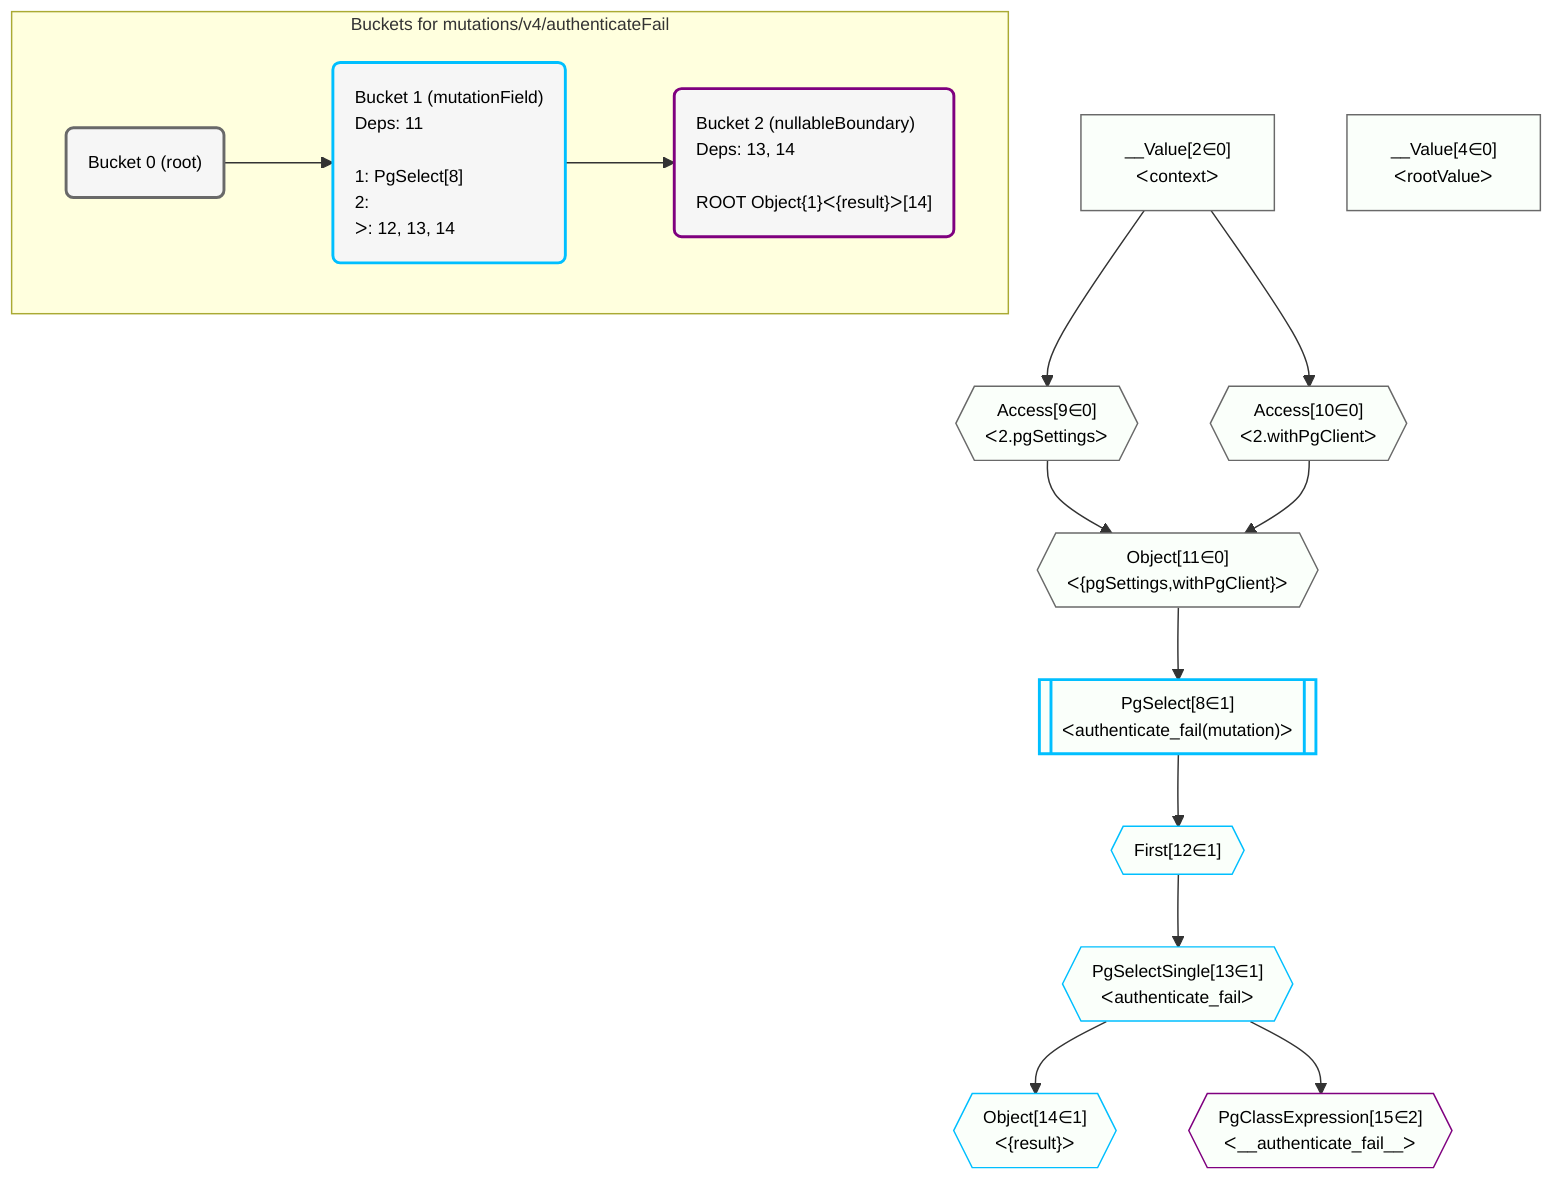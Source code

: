 %%{init: {'themeVariables': { 'fontSize': '12px'}}}%%
graph TD
    classDef path fill:#eee,stroke:#000,color:#000
    classDef plan fill:#fff,stroke-width:1px,color:#000
    classDef itemplan fill:#fff,stroke-width:2px,color:#000
    classDef unbatchedplan fill:#dff,stroke-width:1px,color:#000
    classDef sideeffectplan fill:#fcc,stroke-width:2px,color:#000
    classDef bucket fill:#f6f6f6,color:#000,stroke-width:2px,text-align:left


    %% plan dependencies
    Object11{{"Object[11∈0]<br />ᐸ{pgSettings,withPgClient}ᐳ"}}:::plan
    Access9{{"Access[9∈0]<br />ᐸ2.pgSettingsᐳ"}}:::plan
    Access10{{"Access[10∈0]<br />ᐸ2.withPgClientᐳ"}}:::plan
    Access9 & Access10 --> Object11
    __Value2["__Value[2∈0]<br />ᐸcontextᐳ"]:::plan
    __Value2 --> Access9
    __Value2 --> Access10
    __Value4["__Value[4∈0]<br />ᐸrootValueᐳ"]:::plan
    PgSelect8[["PgSelect[8∈1]<br />ᐸauthenticate_fail(mutation)ᐳ"]]:::sideeffectplan
    Object11 --> PgSelect8
    First12{{"First[12∈1]"}}:::plan
    PgSelect8 --> First12
    PgSelectSingle13{{"PgSelectSingle[13∈1]<br />ᐸauthenticate_failᐳ"}}:::plan
    First12 --> PgSelectSingle13
    Object14{{"Object[14∈1]<br />ᐸ{result}ᐳ"}}:::plan
    PgSelectSingle13 --> Object14
    PgClassExpression15{{"PgClassExpression[15∈2]<br />ᐸ__authenticate_fail__ᐳ"}}:::plan
    PgSelectSingle13 --> PgClassExpression15

    %% define steps

    subgraph "Buckets for mutations/v4/authenticateFail"
    Bucket0("Bucket 0 (root)"):::bucket
    classDef bucket0 stroke:#696969
    class Bucket0,__Value2,__Value4,Access9,Access10,Object11 bucket0
    Bucket1("Bucket 1 (mutationField)<br />Deps: 11<br /><br />1: PgSelect[8]<br />2: <br />ᐳ: 12, 13, 14"):::bucket
    classDef bucket1 stroke:#00bfff
    class Bucket1,PgSelect8,First12,PgSelectSingle13,Object14 bucket1
    Bucket2("Bucket 2 (nullableBoundary)<br />Deps: 13, 14<br /><br />ROOT Object{1}ᐸ{result}ᐳ[14]"):::bucket
    classDef bucket2 stroke:#7f007f
    class Bucket2,PgClassExpression15 bucket2
    Bucket0 --> Bucket1
    Bucket1 --> Bucket2
    classDef unary fill:#fafffa,borderWidth:8px
    class Object11,Access9,Access10,__Value2,__Value4,PgSelect8,First12,PgSelectSingle13,Object14,PgClassExpression15 unary
    end
